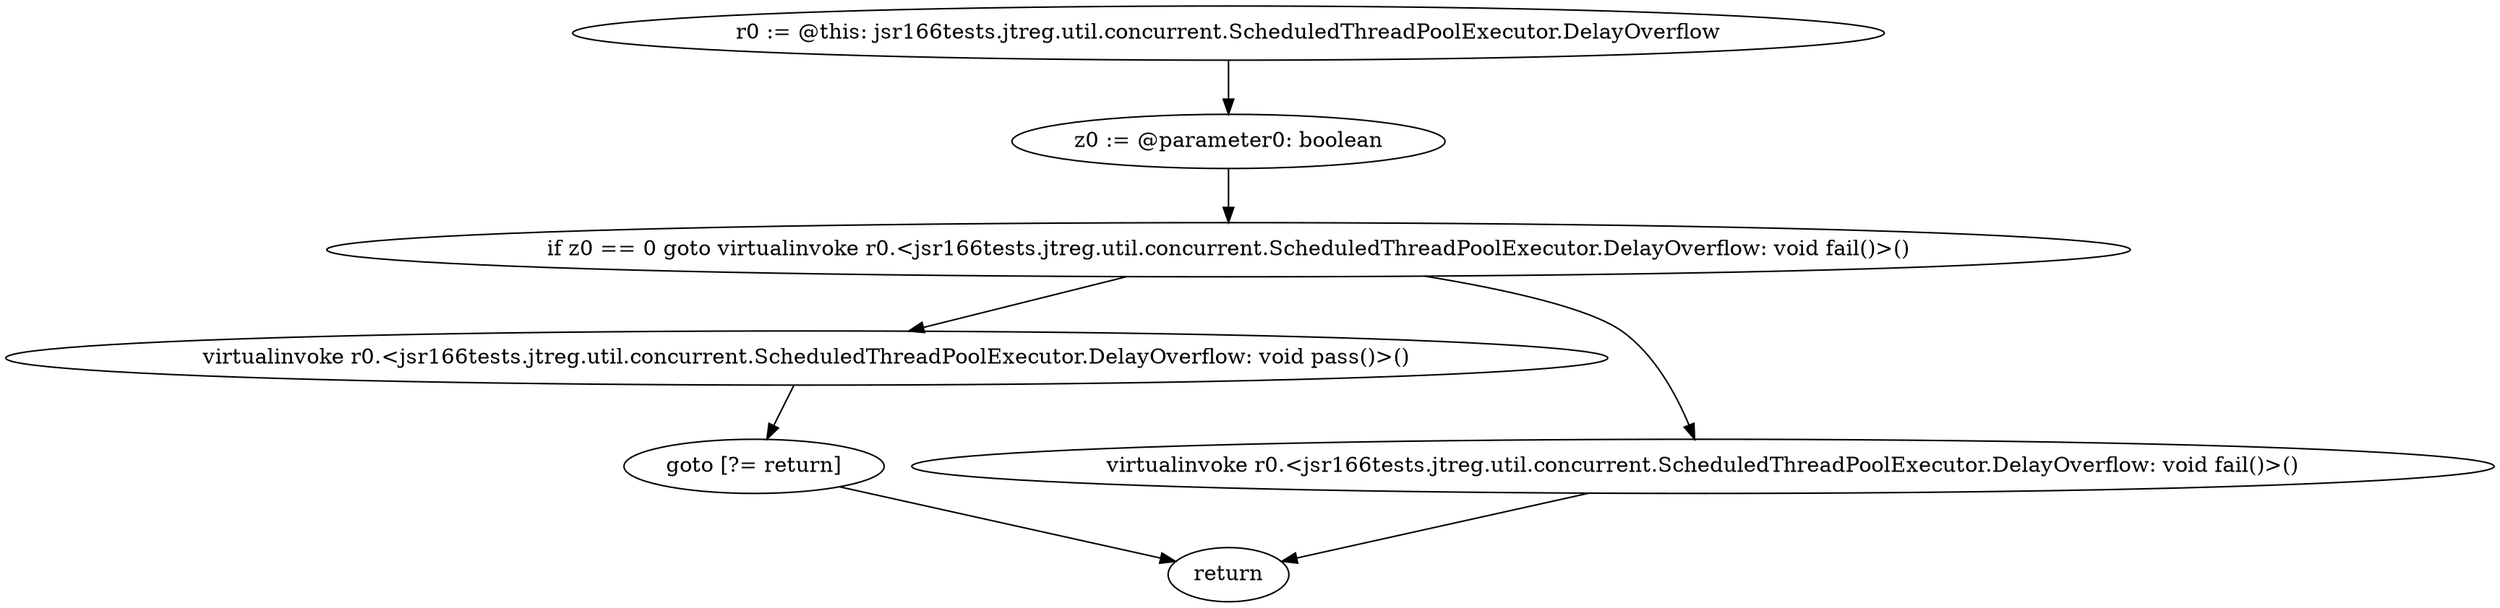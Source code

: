 digraph "unitGraph" {
    "r0 := @this: jsr166tests.jtreg.util.concurrent.ScheduledThreadPoolExecutor.DelayOverflow"
    "z0 := @parameter0: boolean"
    "if z0 == 0 goto virtualinvoke r0.<jsr166tests.jtreg.util.concurrent.ScheduledThreadPoolExecutor.DelayOverflow: void fail()>()"
    "virtualinvoke r0.<jsr166tests.jtreg.util.concurrent.ScheduledThreadPoolExecutor.DelayOverflow: void pass()>()"
    "goto [?= return]"
    "virtualinvoke r0.<jsr166tests.jtreg.util.concurrent.ScheduledThreadPoolExecutor.DelayOverflow: void fail()>()"
    "return"
    "r0 := @this: jsr166tests.jtreg.util.concurrent.ScheduledThreadPoolExecutor.DelayOverflow"->"z0 := @parameter0: boolean";
    "z0 := @parameter0: boolean"->"if z0 == 0 goto virtualinvoke r0.<jsr166tests.jtreg.util.concurrent.ScheduledThreadPoolExecutor.DelayOverflow: void fail()>()";
    "if z0 == 0 goto virtualinvoke r0.<jsr166tests.jtreg.util.concurrent.ScheduledThreadPoolExecutor.DelayOverflow: void fail()>()"->"virtualinvoke r0.<jsr166tests.jtreg.util.concurrent.ScheduledThreadPoolExecutor.DelayOverflow: void pass()>()";
    "if z0 == 0 goto virtualinvoke r0.<jsr166tests.jtreg.util.concurrent.ScheduledThreadPoolExecutor.DelayOverflow: void fail()>()"->"virtualinvoke r0.<jsr166tests.jtreg.util.concurrent.ScheduledThreadPoolExecutor.DelayOverflow: void fail()>()";
    "virtualinvoke r0.<jsr166tests.jtreg.util.concurrent.ScheduledThreadPoolExecutor.DelayOverflow: void pass()>()"->"goto [?= return]";
    "goto [?= return]"->"return";
    "virtualinvoke r0.<jsr166tests.jtreg.util.concurrent.ScheduledThreadPoolExecutor.DelayOverflow: void fail()>()"->"return";
}
